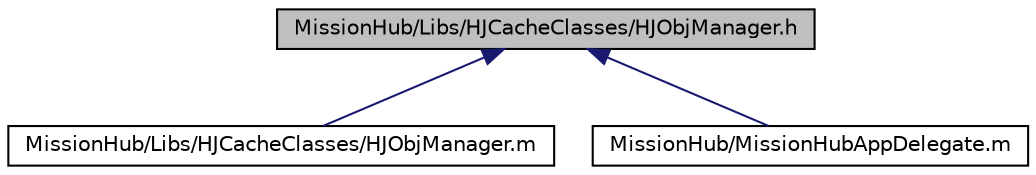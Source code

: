 digraph G
{
  edge [fontname="Helvetica",fontsize="10",labelfontname="Helvetica",labelfontsize="10"];
  node [fontname="Helvetica",fontsize="10",shape=record];
  Node1 [label="MissionHub/Libs/HJCacheClasses/HJObjManager.h",height=0.2,width=0.4,color="black", fillcolor="grey75", style="filled" fontcolor="black"];
  Node1 -> Node2 [dir="back",color="midnightblue",fontsize="10",style="solid",fontname="Helvetica"];
  Node2 [label="MissionHub/Libs/HJCacheClasses/HJObjManager.m",height=0.2,width=0.4,color="black", fillcolor="white", style="filled",URL="$_h_j_obj_manager_8m.html"];
  Node1 -> Node3 [dir="back",color="midnightblue",fontsize="10",style="solid",fontname="Helvetica"];
  Node3 [label="MissionHub/MissionHubAppDelegate.m",height=0.2,width=0.4,color="black", fillcolor="white", style="filled",URL="$_mission_hub_app_delegate_8m.html"];
}
